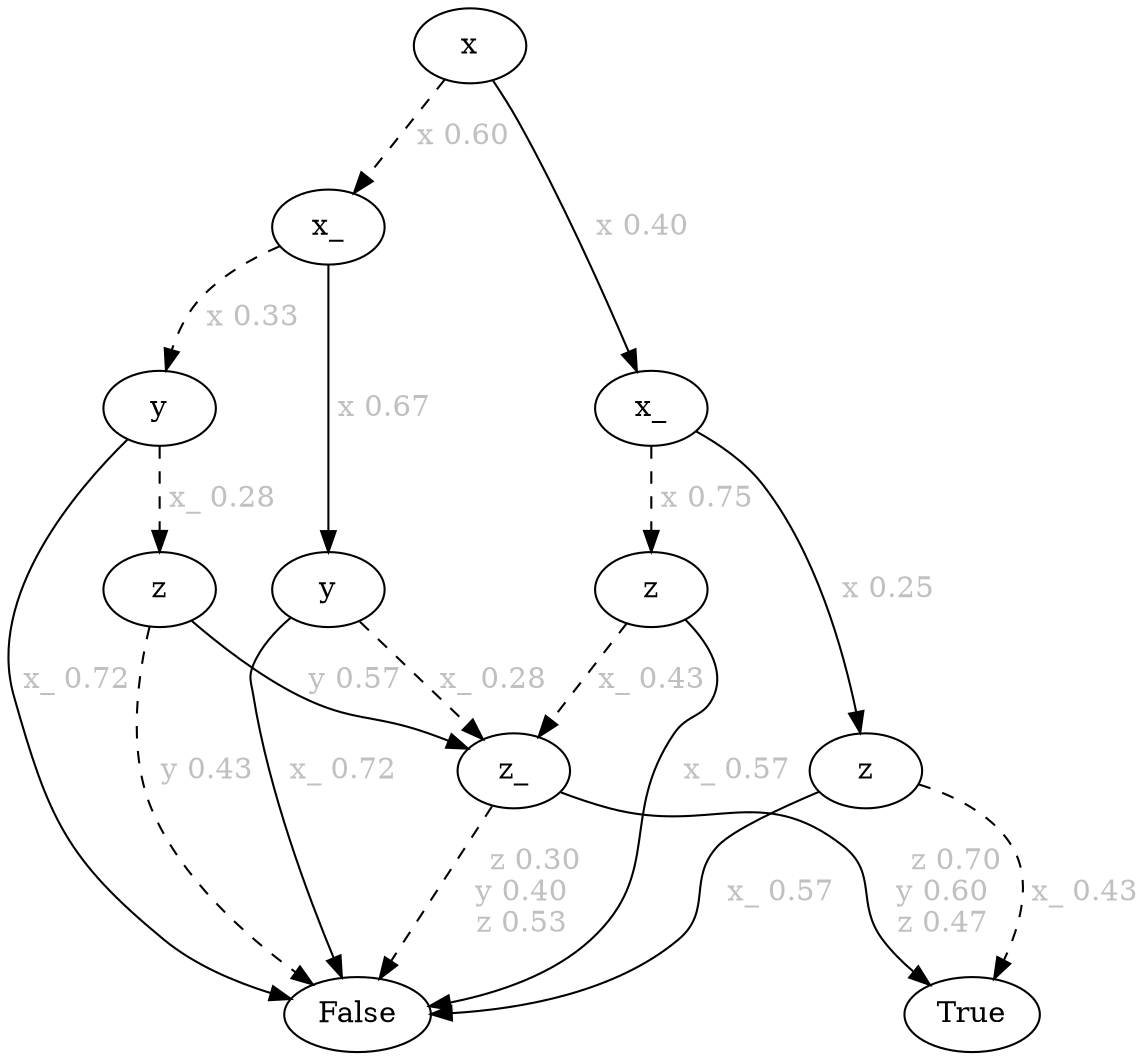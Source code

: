 digraph{2202465236752[label=x]2202465237008[label="x_"]
2202465236752 -> 2202465237008[style=dashed label=" x 0.60\n" fontcolor = gray]
2202465237264[label="y"]
2202465237008 -> 2202465237264[style=dashed label=" x 0.33\n" fontcolor = gray]
2202465237520[label="z"]
2202465237264 -> 2202465237520[style=dashed label=" x_ 0.28\n" fontcolor = gray]
2202465236368[label="False"]
2202465237520 -> 2202465236368[style=dashed label=" y 0.43\n" fontcolor = gray]
2202465237968[label="z_"]
2202465237520 -> 2202465237968 [label=" y 0.57\n" fontcolor = gray]
2202465236368[label="False"]
2202465237968 -> 2202465236368[style=dashed label="   z 0.30\ny 0.40\nz 0.53\n" fontcolor = gray]
2202465236496[label="True"]
2202465237968 -> 2202465236496 [label="   z 0.70\ny 0.60\nz 0.47\n" fontcolor = gray]
2202465236368[label="False"]
2202465237264 -> 2202465236368 [label=" x_ 0.72\n" fontcolor = gray]
2202465237200[label="y"]
2202465237008 -> 2202465237200 [label=" x 0.67\n" fontcolor = gray]
2202465237968[label="z_"]
2202465237200 -> 2202465237968[style=dashed label=" x_ 0.28\n" fontcolor = gray]
2202465236368[label="False"]
2202465237200 -> 2202465236368 [label=" x_ 0.72\n" fontcolor = gray]
2202465238608[label="x_"]
2202465236752 -> 2202465238608 [label=" x 0.40\n" fontcolor = gray]
2202465238864[label="z"]
2202465238608 -> 2202465238864[style=dashed label=" x 0.75\n" fontcolor = gray]
2202465237968[label="z_"]
2202465238864 -> 2202465237968[style=dashed label=" x_ 0.43\n" fontcolor = gray]
2202465236368[label="False"]
2202465238864 -> 2202465236368 [label=" x_ 0.57\n" fontcolor = gray]
2202465238800[label="z"]
2202465238608 -> 2202465238800 [label=" x 0.25\n" fontcolor = gray]
2202465236496[label="True"]
2202465238800 -> 2202465236496[style=dashed label=" x_ 0.43\n" fontcolor = gray]
2202465236368[label="False"]
2202465238800 -> 2202465236368 [label=" x_ 0.57\n" fontcolor = gray]
}